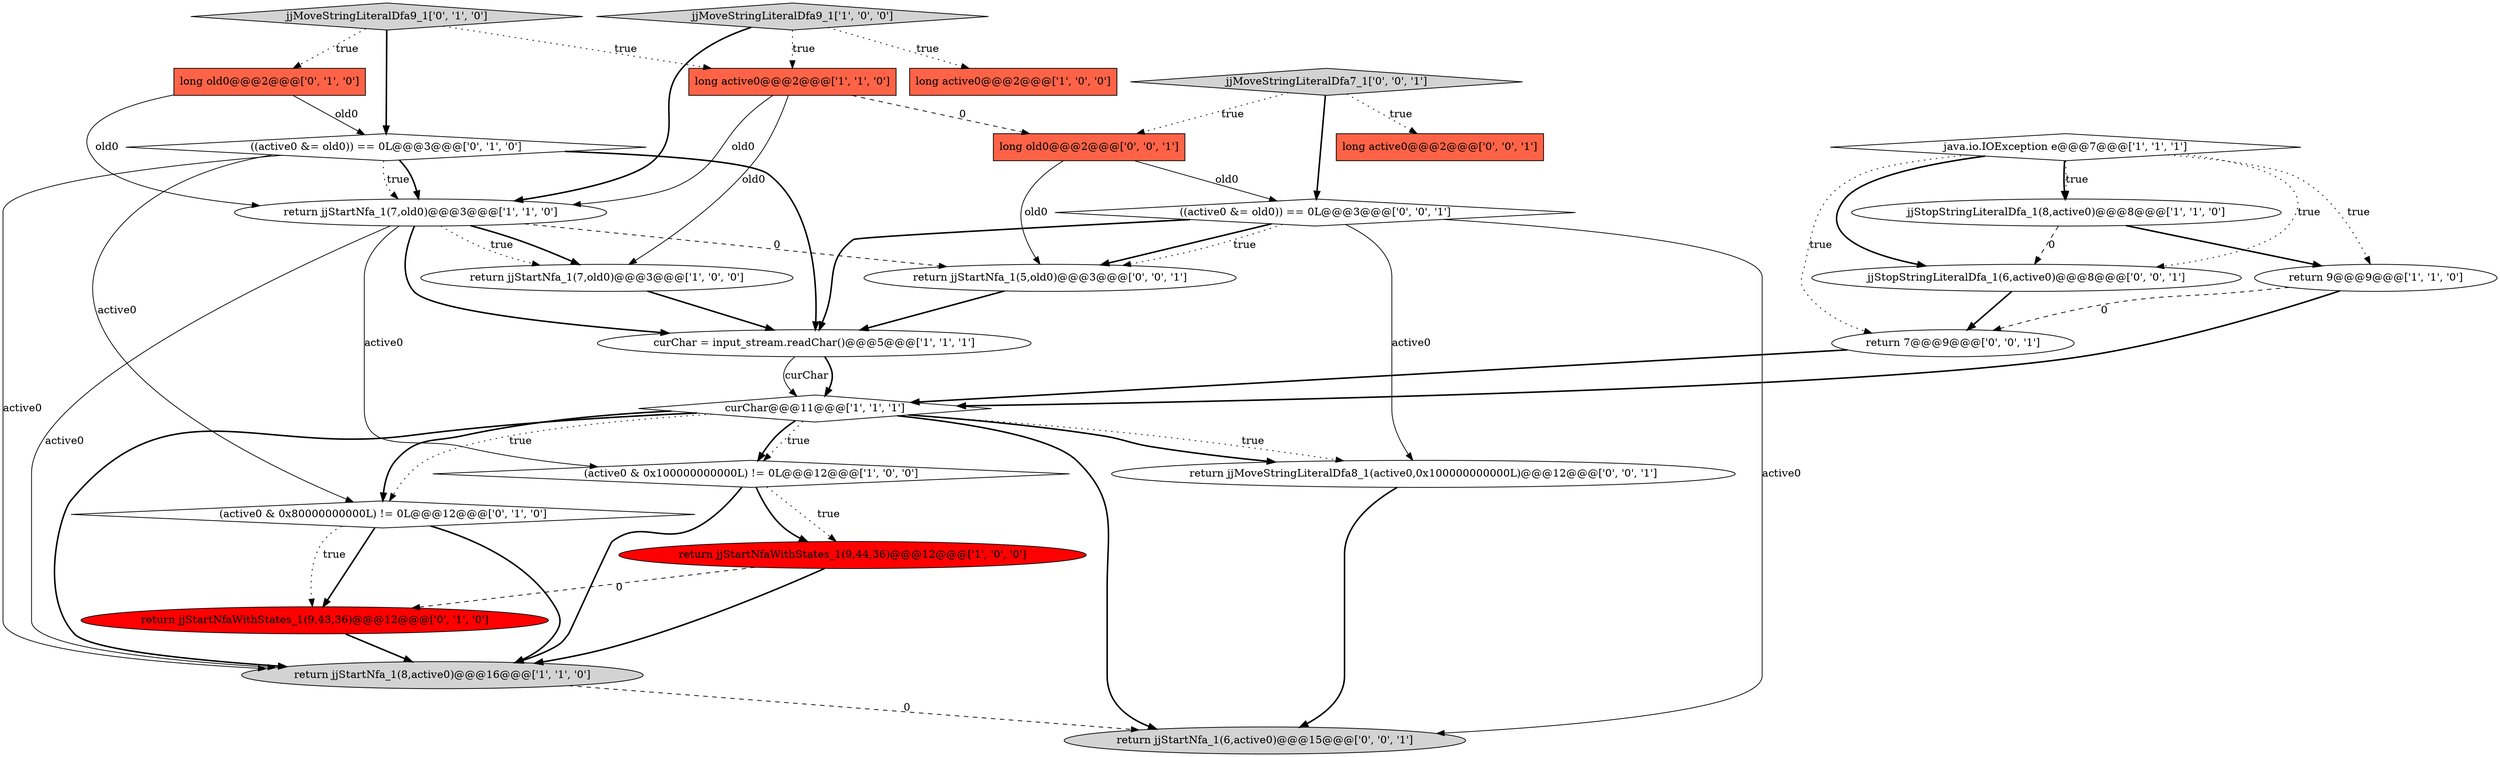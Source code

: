 digraph {
8 [style = filled, label = "jjMoveStringLiteralDfa9_1['1', '0', '0']", fillcolor = lightgray, shape = diamond image = "AAA0AAABBB1BBB"];
17 [style = filled, label = "return jjStartNfaWithStates_1(9,43,36)@@@12@@@['0', '1', '0']", fillcolor = red, shape = ellipse image = "AAA1AAABBB2BBB"];
1 [style = filled, label = "curChar = input_stream.readChar()@@@5@@@['1', '1', '1']", fillcolor = white, shape = ellipse image = "AAA0AAABBB1BBB"];
18 [style = filled, label = "long active0@@@2@@@['0', '0', '1']", fillcolor = tomato, shape = box image = "AAA0AAABBB3BBB"];
12 [style = filled, label = "return jjStartNfa_1(7,old0)@@@3@@@['1', '1', '0']", fillcolor = white, shape = ellipse image = "AAA0AAABBB1BBB"];
26 [style = filled, label = "jjStopStringLiteralDfa_1(6,active0)@@@8@@@['0', '0', '1']", fillcolor = white, shape = ellipse image = "AAA0AAABBB3BBB"];
22 [style = filled, label = "((active0 &= old0)) == 0L@@@3@@@['0', '0', '1']", fillcolor = white, shape = diamond image = "AAA0AAABBB3BBB"];
4 [style = filled, label = "(active0 & 0x100000000000L) != 0L@@@12@@@['1', '0', '0']", fillcolor = white, shape = diamond image = "AAA0AAABBB1BBB"];
25 [style = filled, label = "return jjStartNfa_1(5,old0)@@@3@@@['0', '0', '1']", fillcolor = white, shape = ellipse image = "AAA0AAABBB3BBB"];
16 [style = filled, label = "((active0 &= old0)) == 0L@@@3@@@['0', '1', '0']", fillcolor = white, shape = diamond image = "AAA0AAABBB2BBB"];
7 [style = filled, label = "return jjStartNfa_1(8,active0)@@@16@@@['1', '1', '0']", fillcolor = lightgray, shape = ellipse image = "AAA0AAABBB1BBB"];
11 [style = filled, label = "return jjStartNfaWithStates_1(9,44,36)@@@12@@@['1', '0', '0']", fillcolor = red, shape = ellipse image = "AAA1AAABBB1BBB"];
6 [style = filled, label = "jjStopStringLiteralDfa_1(8,active0)@@@8@@@['1', '1', '0']", fillcolor = white, shape = ellipse image = "AAA0AAABBB1BBB"];
20 [style = filled, label = "long old0@@@2@@@['0', '0', '1']", fillcolor = tomato, shape = box image = "AAA0AAABBB3BBB"];
19 [style = filled, label = "return jjStartNfa_1(6,active0)@@@15@@@['0', '0', '1']", fillcolor = lightgray, shape = ellipse image = "AAA0AAABBB3BBB"];
24 [style = filled, label = "return jjMoveStringLiteralDfa8_1(active0,0x100000000000L)@@@12@@@['0', '0', '1']", fillcolor = white, shape = ellipse image = "AAA0AAABBB3BBB"];
0 [style = filled, label = "long active0@@@2@@@['1', '0', '0']", fillcolor = tomato, shape = box image = "AAA0AAABBB1BBB"];
2 [style = filled, label = "java.io.IOException e@@@7@@@['1', '1', '1']", fillcolor = white, shape = diamond image = "AAA0AAABBB1BBB"];
23 [style = filled, label = "return 7@@@9@@@['0', '0', '1']", fillcolor = white, shape = ellipse image = "AAA0AAABBB3BBB"];
21 [style = filled, label = "jjMoveStringLiteralDfa7_1['0', '0', '1']", fillcolor = lightgray, shape = diamond image = "AAA0AAABBB3BBB"];
3 [style = filled, label = "long active0@@@2@@@['1', '1', '0']", fillcolor = tomato, shape = box image = "AAA0AAABBB1BBB"];
9 [style = filled, label = "return jjStartNfa_1(7,old0)@@@3@@@['1', '0', '0']", fillcolor = white, shape = ellipse image = "AAA0AAABBB1BBB"];
13 [style = filled, label = "long old0@@@2@@@['0', '1', '0']", fillcolor = tomato, shape = box image = "AAA0AAABBB2BBB"];
14 [style = filled, label = "(active0 & 0x80000000000L) != 0L@@@12@@@['0', '1', '0']", fillcolor = white, shape = diamond image = "AAA0AAABBB2BBB"];
10 [style = filled, label = "return 9@@@9@@@['1', '1', '0']", fillcolor = white, shape = ellipse image = "AAA0AAABBB1BBB"];
5 [style = filled, label = "curChar@@@11@@@['1', '1', '1']", fillcolor = white, shape = diamond image = "AAA0AAABBB1BBB"];
15 [style = filled, label = "jjMoveStringLiteralDfa9_1['0', '1', '0']", fillcolor = lightgray, shape = diamond image = "AAA0AAABBB2BBB"];
13->16 [style = solid, label="old0"];
1->5 [style = bold, label=""];
5->14 [style = dotted, label="true"];
3->9 [style = solid, label="old0"];
22->25 [style = bold, label=""];
2->26 [style = bold, label=""];
25->1 [style = bold, label=""];
16->12 [style = dotted, label="true"];
21->20 [style = dotted, label="true"];
24->19 [style = bold, label=""];
23->5 [style = bold, label=""];
21->18 [style = dotted, label="true"];
2->6 [style = bold, label=""];
22->25 [style = dotted, label="true"];
4->11 [style = dotted, label="true"];
2->23 [style = dotted, label="true"];
12->4 [style = solid, label="active0"];
14->17 [style = bold, label=""];
11->17 [style = dashed, label="0"];
5->14 [style = bold, label=""];
22->24 [style = solid, label="active0"];
12->9 [style = bold, label=""];
12->1 [style = bold, label=""];
15->16 [style = bold, label=""];
8->3 [style = dotted, label="true"];
4->7 [style = bold, label=""];
5->4 [style = dotted, label="true"];
15->13 [style = dotted, label="true"];
14->7 [style = bold, label=""];
15->3 [style = dotted, label="true"];
17->7 [style = bold, label=""];
14->17 [style = dotted, label="true"];
16->14 [style = solid, label="active0"];
20->25 [style = solid, label="old0"];
5->24 [style = dotted, label="true"];
5->19 [style = bold, label=""];
12->25 [style = dashed, label="0"];
10->5 [style = bold, label=""];
16->1 [style = bold, label=""];
7->19 [style = dashed, label="0"];
2->6 [style = dotted, label="true"];
21->22 [style = bold, label=""];
6->26 [style = dashed, label="0"];
3->12 [style = solid, label="old0"];
6->10 [style = bold, label=""];
26->23 [style = bold, label=""];
5->4 [style = bold, label=""];
5->24 [style = bold, label=""];
3->20 [style = dashed, label="0"];
12->7 [style = solid, label="active0"];
2->26 [style = dotted, label="true"];
5->7 [style = bold, label=""];
8->0 [style = dotted, label="true"];
1->5 [style = solid, label="curChar"];
16->7 [style = solid, label="active0"];
22->1 [style = bold, label=""];
13->12 [style = solid, label="old0"];
9->1 [style = bold, label=""];
4->11 [style = bold, label=""];
10->23 [style = dashed, label="0"];
12->9 [style = dotted, label="true"];
22->19 [style = solid, label="active0"];
16->12 [style = bold, label=""];
8->12 [style = bold, label=""];
11->7 [style = bold, label=""];
2->10 [style = dotted, label="true"];
20->22 [style = solid, label="old0"];
}
